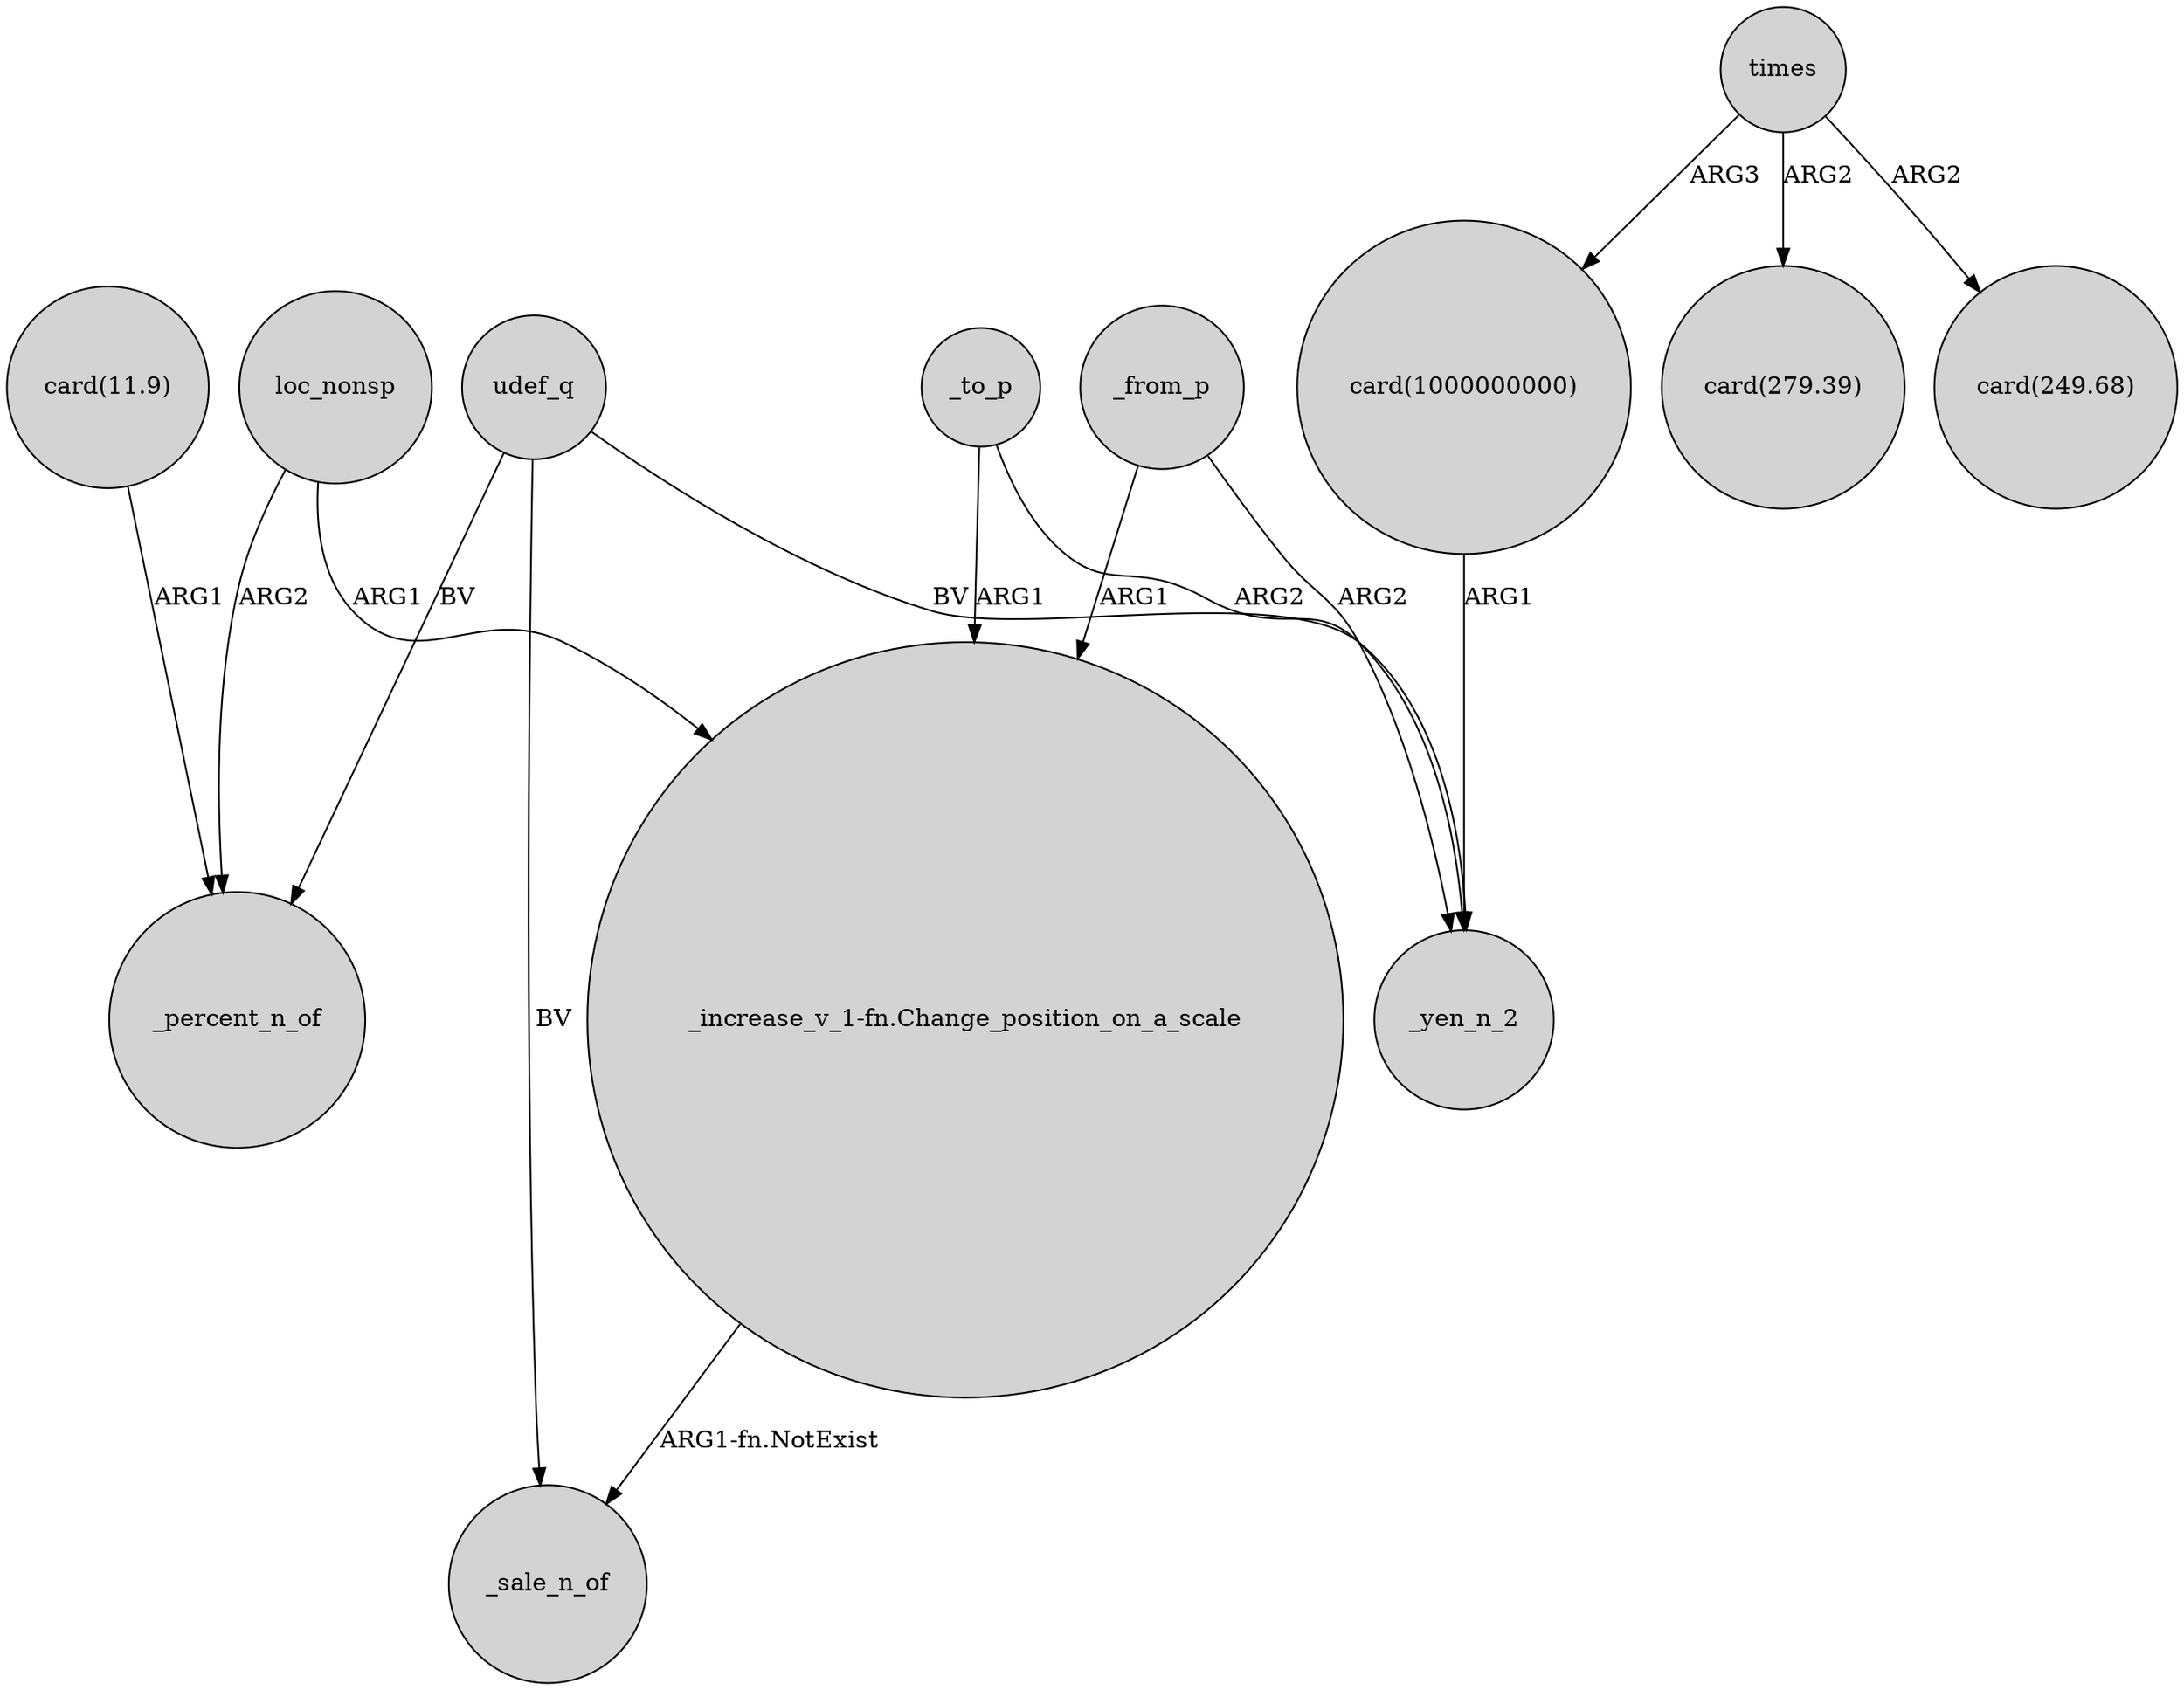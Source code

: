 digraph {
	node [shape=circle style=filled]
	"card(11.9)" -> _percent_n_of [label=ARG1]
	_to_p -> _yen_n_2 [label=ARG2]
	udef_q -> _yen_n_2 [label=BV]
	"card(1000000000)" -> _yen_n_2 [label=ARG1]
	udef_q -> _percent_n_of [label=BV]
	loc_nonsp -> _percent_n_of [label=ARG2]
	_from_p -> _yen_n_2 [label=ARG2]
	loc_nonsp -> "_increase_v_1-fn.Change_position_on_a_scale" [label=ARG1]
	times -> "card(279.39)" [label=ARG2]
	_from_p -> "_increase_v_1-fn.Change_position_on_a_scale" [label=ARG1]
	times -> "card(249.68)" [label=ARG2]
	times -> "card(1000000000)" [label=ARG3]
	_to_p -> "_increase_v_1-fn.Change_position_on_a_scale" [label=ARG1]
	udef_q -> _sale_n_of [label=BV]
	"_increase_v_1-fn.Change_position_on_a_scale" -> _sale_n_of [label="ARG1-fn.NotExist"]
}
